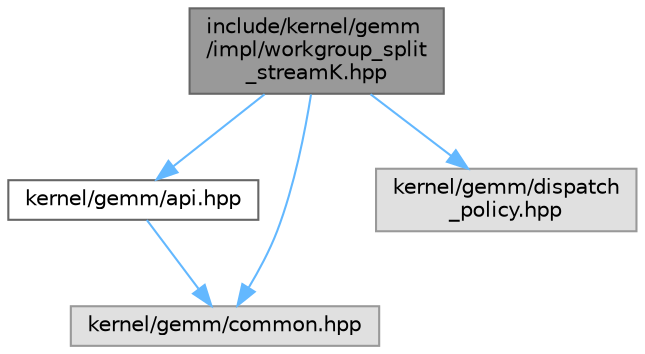 digraph "include/kernel/gemm/impl/workgroup_split_streamK.hpp"
{
 // LATEX_PDF_SIZE
  bgcolor="transparent";
  edge [fontname=Helvetica,fontsize=10,labelfontname=Helvetica,labelfontsize=10];
  node [fontname=Helvetica,fontsize=10,shape=box,height=0.2,width=0.4];
  Node1 [id="Node000001",label="include/kernel/gemm\l/impl/workgroup_split\l_streamK.hpp",height=0.2,width=0.4,color="gray40", fillcolor="grey60", style="filled", fontcolor="black",tooltip="C++ API."];
  Node1 -> Node2 [id="edge1_Node000001_Node000002",color="steelblue1",style="solid",tooltip=" "];
  Node2 [id="Node000002",label="kernel/gemm/api.hpp",height=0.2,width=0.4,color="grey40", fillcolor="white", style="filled",URL="$kernel_2gemm_2api_8hpp.html",tooltip="C++ API."];
  Node2 -> Node3 [id="edge2_Node000002_Node000003",color="steelblue1",style="solid",tooltip=" "];
  Node3 [id="Node000003",label="kernel/gemm/common.hpp",height=0.2,width=0.4,color="grey60", fillcolor="#E0E0E0", style="filled",tooltip=" "];
  Node1 -> Node3 [id="edge3_Node000001_Node000003",color="steelblue1",style="solid",tooltip=" "];
  Node1 -> Node4 [id="edge4_Node000001_Node000004",color="steelblue1",style="solid",tooltip=" "];
  Node4 [id="Node000004",label="kernel/gemm/dispatch\l_policy.hpp",height=0.2,width=0.4,color="grey60", fillcolor="#E0E0E0", style="filled",tooltip=" "];
}

